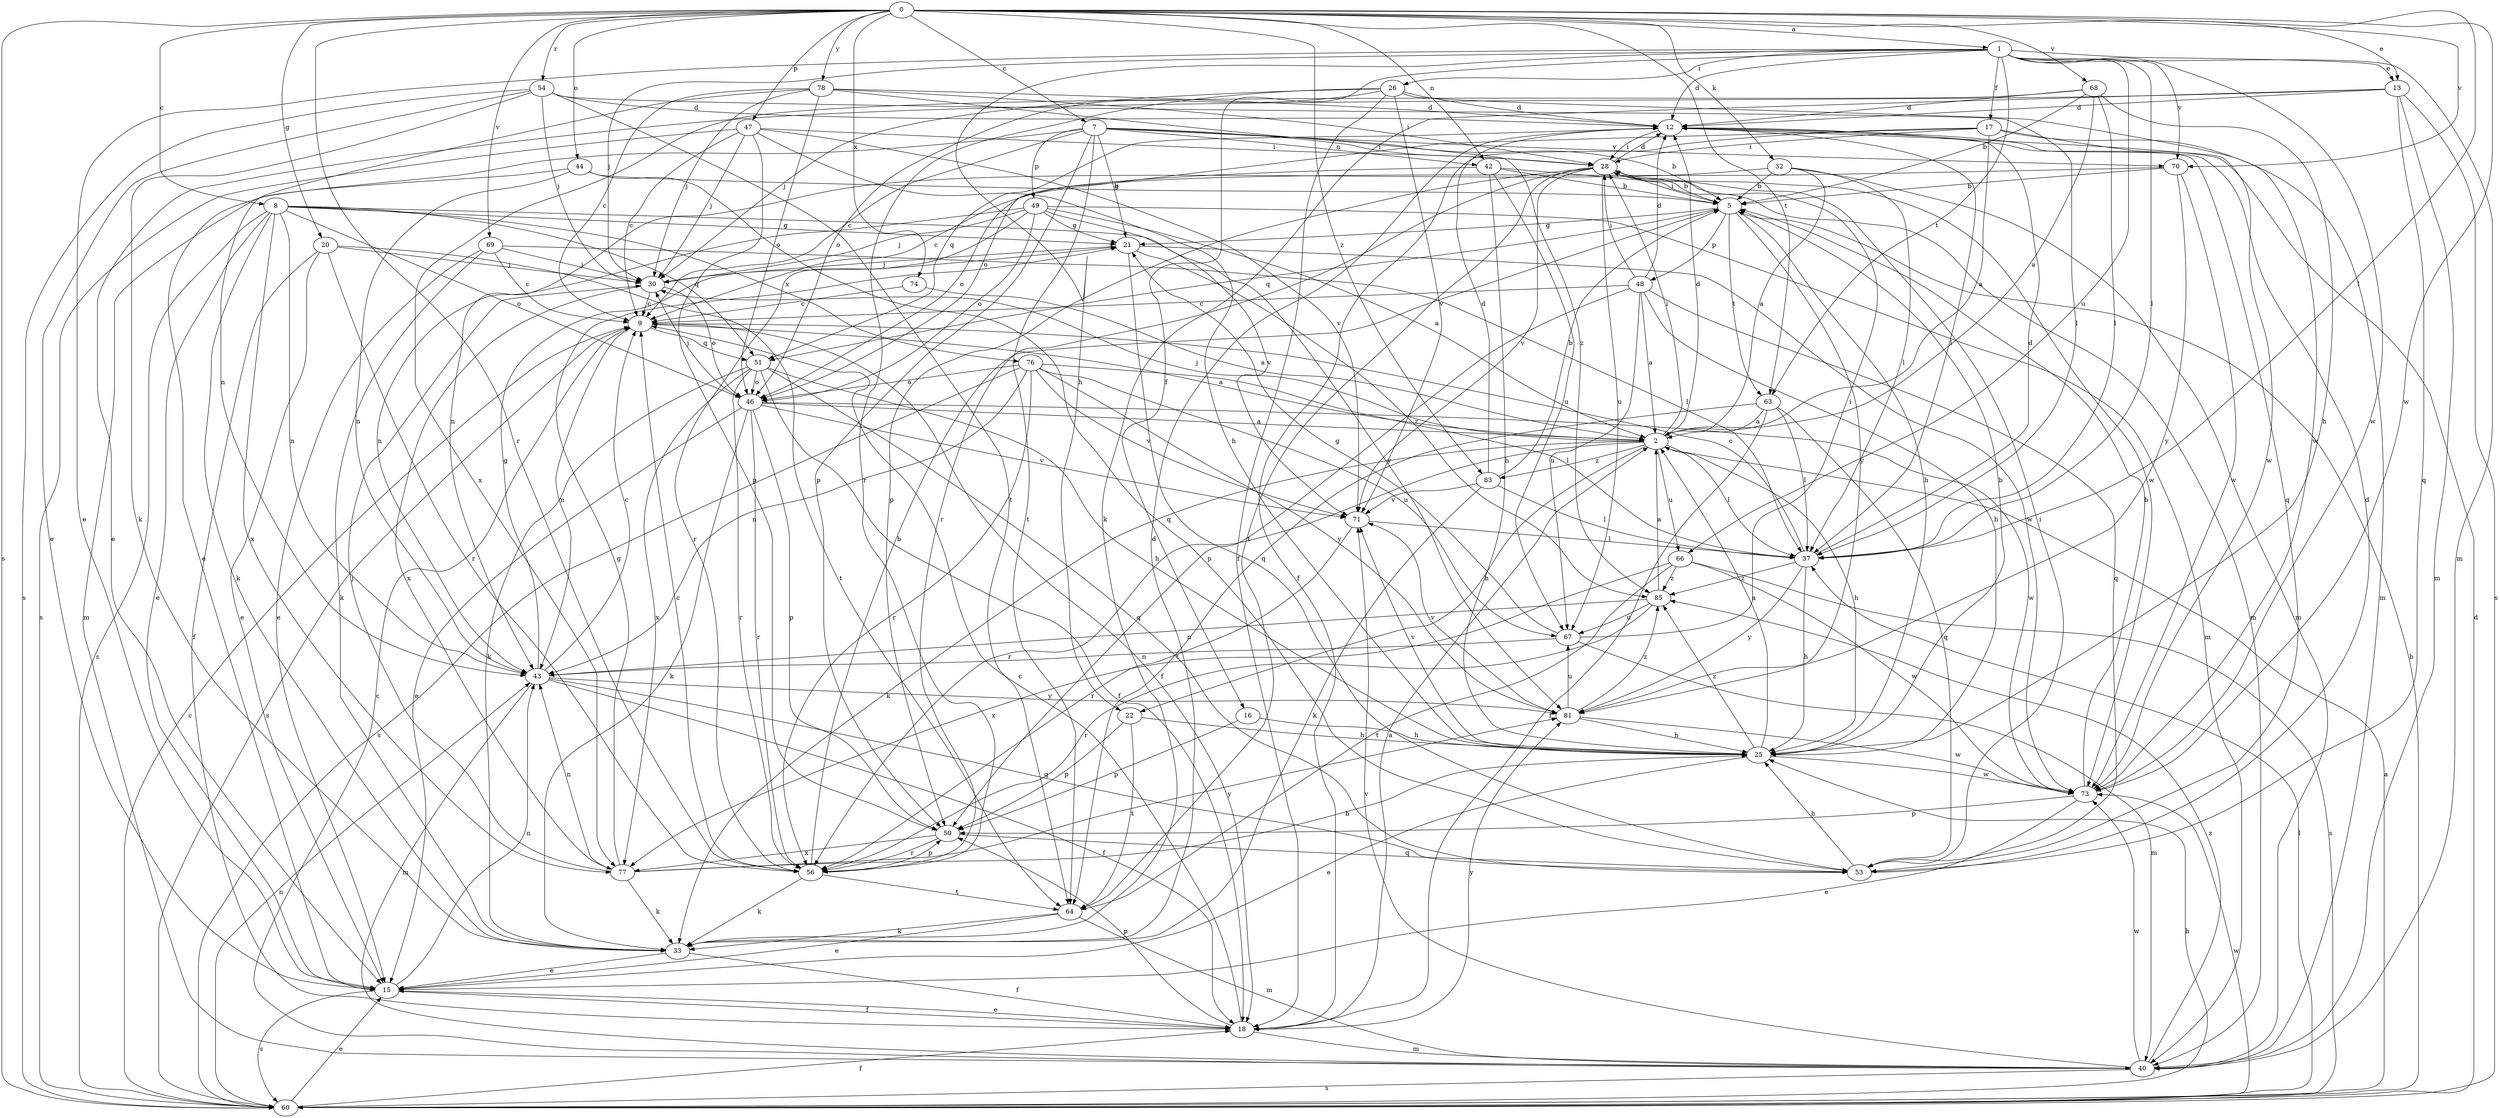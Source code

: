 strict digraph  {
0;
1;
2;
5;
7;
8;
9;
12;
13;
15;
16;
17;
18;
20;
21;
22;
25;
26;
28;
30;
32;
33;
37;
40;
42;
43;
44;
46;
47;
48;
49;
50;
51;
53;
54;
56;
60;
63;
64;
66;
67;
68;
69;
70;
71;
73;
74;
76;
77;
78;
81;
83;
85;
0 -> 1  [label=a];
0 -> 7  [label=c];
0 -> 8  [label=c];
0 -> 13  [label=e];
0 -> 20  [label=g];
0 -> 32  [label=k];
0 -> 37  [label=l];
0 -> 42  [label=n];
0 -> 44  [label=o];
0 -> 47  [label=p];
0 -> 54  [label=r];
0 -> 56  [label=r];
0 -> 60  [label=s];
0 -> 63  [label=t];
0 -> 68  [label=v];
0 -> 69  [label=v];
0 -> 70  [label=v];
0 -> 73  [label=w];
0 -> 74  [label=x];
0 -> 78  [label=y];
0 -> 83  [label=z];
1 -> 12  [label=d];
1 -> 13  [label=e];
1 -> 15  [label=e];
1 -> 16  [label=f];
1 -> 17  [label=f];
1 -> 22  [label=h];
1 -> 26  [label=i];
1 -> 30  [label=j];
1 -> 37  [label=l];
1 -> 40  [label=m];
1 -> 63  [label=t];
1 -> 66  [label=u];
1 -> 70  [label=v];
1 -> 73  [label=w];
2 -> 12  [label=d];
2 -> 22  [label=h];
2 -> 25  [label=h];
2 -> 28  [label=i];
2 -> 30  [label=j];
2 -> 33  [label=k];
2 -> 37  [label=l];
2 -> 56  [label=r];
2 -> 66  [label=u];
2 -> 83  [label=z];
5 -> 21  [label=g];
5 -> 25  [label=h];
5 -> 28  [label=i];
5 -> 48  [label=p];
5 -> 51  [label=q];
5 -> 63  [label=t];
5 -> 81  [label=y];
7 -> 5  [label=b];
7 -> 9  [label=c];
7 -> 15  [label=e];
7 -> 21  [label=g];
7 -> 28  [label=i];
7 -> 42  [label=n];
7 -> 49  [label=p];
7 -> 50  [label=p];
7 -> 64  [label=t];
7 -> 70  [label=v];
8 -> 15  [label=e];
8 -> 21  [label=g];
8 -> 33  [label=k];
8 -> 43  [label=n];
8 -> 46  [label=o];
8 -> 51  [label=q];
8 -> 60  [label=s];
8 -> 76  [label=x];
8 -> 77  [label=x];
8 -> 81  [label=y];
9 -> 2  [label=a];
9 -> 18  [label=f];
9 -> 43  [label=n];
9 -> 51  [label=q];
9 -> 60  [label=s];
12 -> 28  [label=i];
12 -> 37  [label=l];
12 -> 51  [label=q];
12 -> 53  [label=q];
13 -> 12  [label=d];
13 -> 15  [label=e];
13 -> 33  [label=k];
13 -> 40  [label=m];
13 -> 53  [label=q];
13 -> 60  [label=s];
15 -> 18  [label=f];
15 -> 43  [label=n];
15 -> 60  [label=s];
16 -> 25  [label=h];
16 -> 50  [label=p];
17 -> 2  [label=a];
17 -> 18  [label=f];
17 -> 28  [label=i];
17 -> 40  [label=m];
17 -> 46  [label=o];
17 -> 73  [label=w];
18 -> 2  [label=a];
18 -> 9  [label=c];
18 -> 15  [label=e];
18 -> 40  [label=m];
18 -> 50  [label=p];
18 -> 81  [label=y];
20 -> 15  [label=e];
20 -> 18  [label=f];
20 -> 30  [label=j];
20 -> 56  [label=r];
20 -> 64  [label=t];
21 -> 30  [label=j];
21 -> 53  [label=q];
21 -> 73  [label=w];
21 -> 85  [label=z];
22 -> 25  [label=h];
22 -> 50  [label=p];
22 -> 64  [label=t];
25 -> 2  [label=a];
25 -> 5  [label=b];
25 -> 15  [label=e];
25 -> 71  [label=v];
25 -> 73  [label=w];
25 -> 85  [label=z];
26 -> 12  [label=d];
26 -> 18  [label=f];
26 -> 30  [label=j];
26 -> 46  [label=o];
26 -> 56  [label=r];
26 -> 71  [label=v];
26 -> 73  [label=w];
28 -> 5  [label=b];
28 -> 12  [label=d];
28 -> 50  [label=p];
28 -> 56  [label=r];
28 -> 64  [label=t];
28 -> 67  [label=u];
28 -> 71  [label=v];
28 -> 73  [label=w];
30 -> 9  [label=c];
30 -> 46  [label=o];
30 -> 77  [label=x];
32 -> 2  [label=a];
32 -> 5  [label=b];
32 -> 37  [label=l];
32 -> 40  [label=m];
32 -> 43  [label=n];
33 -> 12  [label=d];
33 -> 15  [label=e];
33 -> 18  [label=f];
37 -> 9  [label=c];
37 -> 12  [label=d];
37 -> 25  [label=h];
37 -> 81  [label=y];
37 -> 85  [label=z];
40 -> 9  [label=c];
40 -> 60  [label=s];
40 -> 71  [label=v];
40 -> 73  [label=w];
40 -> 85  [label=z];
42 -> 5  [label=b];
42 -> 25  [label=h];
42 -> 40  [label=m];
42 -> 46  [label=o];
42 -> 67  [label=u];
43 -> 9  [label=c];
43 -> 18  [label=f];
43 -> 21  [label=g];
43 -> 40  [label=m];
43 -> 53  [label=q];
43 -> 81  [label=y];
44 -> 5  [label=b];
44 -> 40  [label=m];
44 -> 43  [label=n];
44 -> 53  [label=q];
46 -> 2  [label=a];
46 -> 15  [label=e];
46 -> 30  [label=j];
46 -> 33  [label=k];
46 -> 50  [label=p];
46 -> 56  [label=r];
46 -> 71  [label=v];
46 -> 73  [label=w];
47 -> 9  [label=c];
47 -> 25  [label=h];
47 -> 28  [label=i];
47 -> 30  [label=j];
47 -> 50  [label=p];
47 -> 60  [label=s];
47 -> 71  [label=v];
48 -> 2  [label=a];
48 -> 9  [label=c];
48 -> 12  [label=d];
48 -> 25  [label=h];
48 -> 28  [label=i];
48 -> 50  [label=p];
48 -> 53  [label=q];
48 -> 67  [label=u];
49 -> 2  [label=a];
49 -> 21  [label=g];
49 -> 30  [label=j];
49 -> 40  [label=m];
49 -> 43  [label=n];
49 -> 46  [label=o];
49 -> 56  [label=r];
49 -> 71  [label=v];
50 -> 53  [label=q];
50 -> 56  [label=r];
50 -> 77  [label=x];
51 -> 18  [label=f];
51 -> 25  [label=h];
51 -> 33  [label=k];
51 -> 46  [label=o];
51 -> 53  [label=q];
51 -> 56  [label=r];
51 -> 77  [label=x];
53 -> 12  [label=d];
53 -> 25  [label=h];
53 -> 28  [label=i];
54 -> 12  [label=d];
54 -> 15  [label=e];
54 -> 30  [label=j];
54 -> 33  [label=k];
54 -> 37  [label=l];
54 -> 60  [label=s];
54 -> 64  [label=t];
56 -> 5  [label=b];
56 -> 9  [label=c];
56 -> 33  [label=k];
56 -> 50  [label=p];
56 -> 64  [label=t];
60 -> 2  [label=a];
60 -> 5  [label=b];
60 -> 9  [label=c];
60 -> 12  [label=d];
60 -> 15  [label=e];
60 -> 18  [label=f];
60 -> 25  [label=h];
60 -> 37  [label=l];
60 -> 43  [label=n];
60 -> 73  [label=w];
63 -> 2  [label=a];
63 -> 18  [label=f];
63 -> 37  [label=l];
63 -> 53  [label=q];
63 -> 64  [label=t];
64 -> 15  [label=e];
64 -> 33  [label=k];
64 -> 40  [label=m];
66 -> 60  [label=s];
66 -> 64  [label=t];
66 -> 73  [label=w];
66 -> 77  [label=x];
66 -> 85  [label=z];
67 -> 21  [label=g];
67 -> 28  [label=i];
67 -> 40  [label=m];
67 -> 43  [label=n];
68 -> 2  [label=a];
68 -> 5  [label=b];
68 -> 12  [label=d];
68 -> 25  [label=h];
68 -> 37  [label=l];
68 -> 77  [label=x];
69 -> 9  [label=c];
69 -> 15  [label=e];
69 -> 30  [label=j];
69 -> 33  [label=k];
69 -> 37  [label=l];
70 -> 5  [label=b];
70 -> 9  [label=c];
70 -> 73  [label=w];
70 -> 81  [label=y];
71 -> 37  [label=l];
71 -> 56  [label=r];
73 -> 5  [label=b];
73 -> 15  [label=e];
73 -> 50  [label=p];
74 -> 2  [label=a];
74 -> 9  [label=c];
76 -> 37  [label=l];
76 -> 43  [label=n];
76 -> 46  [label=o];
76 -> 56  [label=r];
76 -> 60  [label=s];
76 -> 67  [label=u];
76 -> 71  [label=v];
76 -> 81  [label=y];
77 -> 21  [label=g];
77 -> 25  [label=h];
77 -> 30  [label=j];
77 -> 33  [label=k];
77 -> 43  [label=n];
77 -> 81  [label=y];
78 -> 9  [label=c];
78 -> 12  [label=d];
78 -> 28  [label=i];
78 -> 30  [label=j];
78 -> 43  [label=n];
78 -> 46  [label=o];
78 -> 85  [label=z];
81 -> 25  [label=h];
81 -> 67  [label=u];
81 -> 71  [label=v];
81 -> 73  [label=w];
81 -> 85  [label=z];
83 -> 5  [label=b];
83 -> 12  [label=d];
83 -> 33  [label=k];
83 -> 37  [label=l];
83 -> 71  [label=v];
85 -> 2  [label=a];
85 -> 43  [label=n];
85 -> 56  [label=r];
85 -> 67  [label=u];
}
